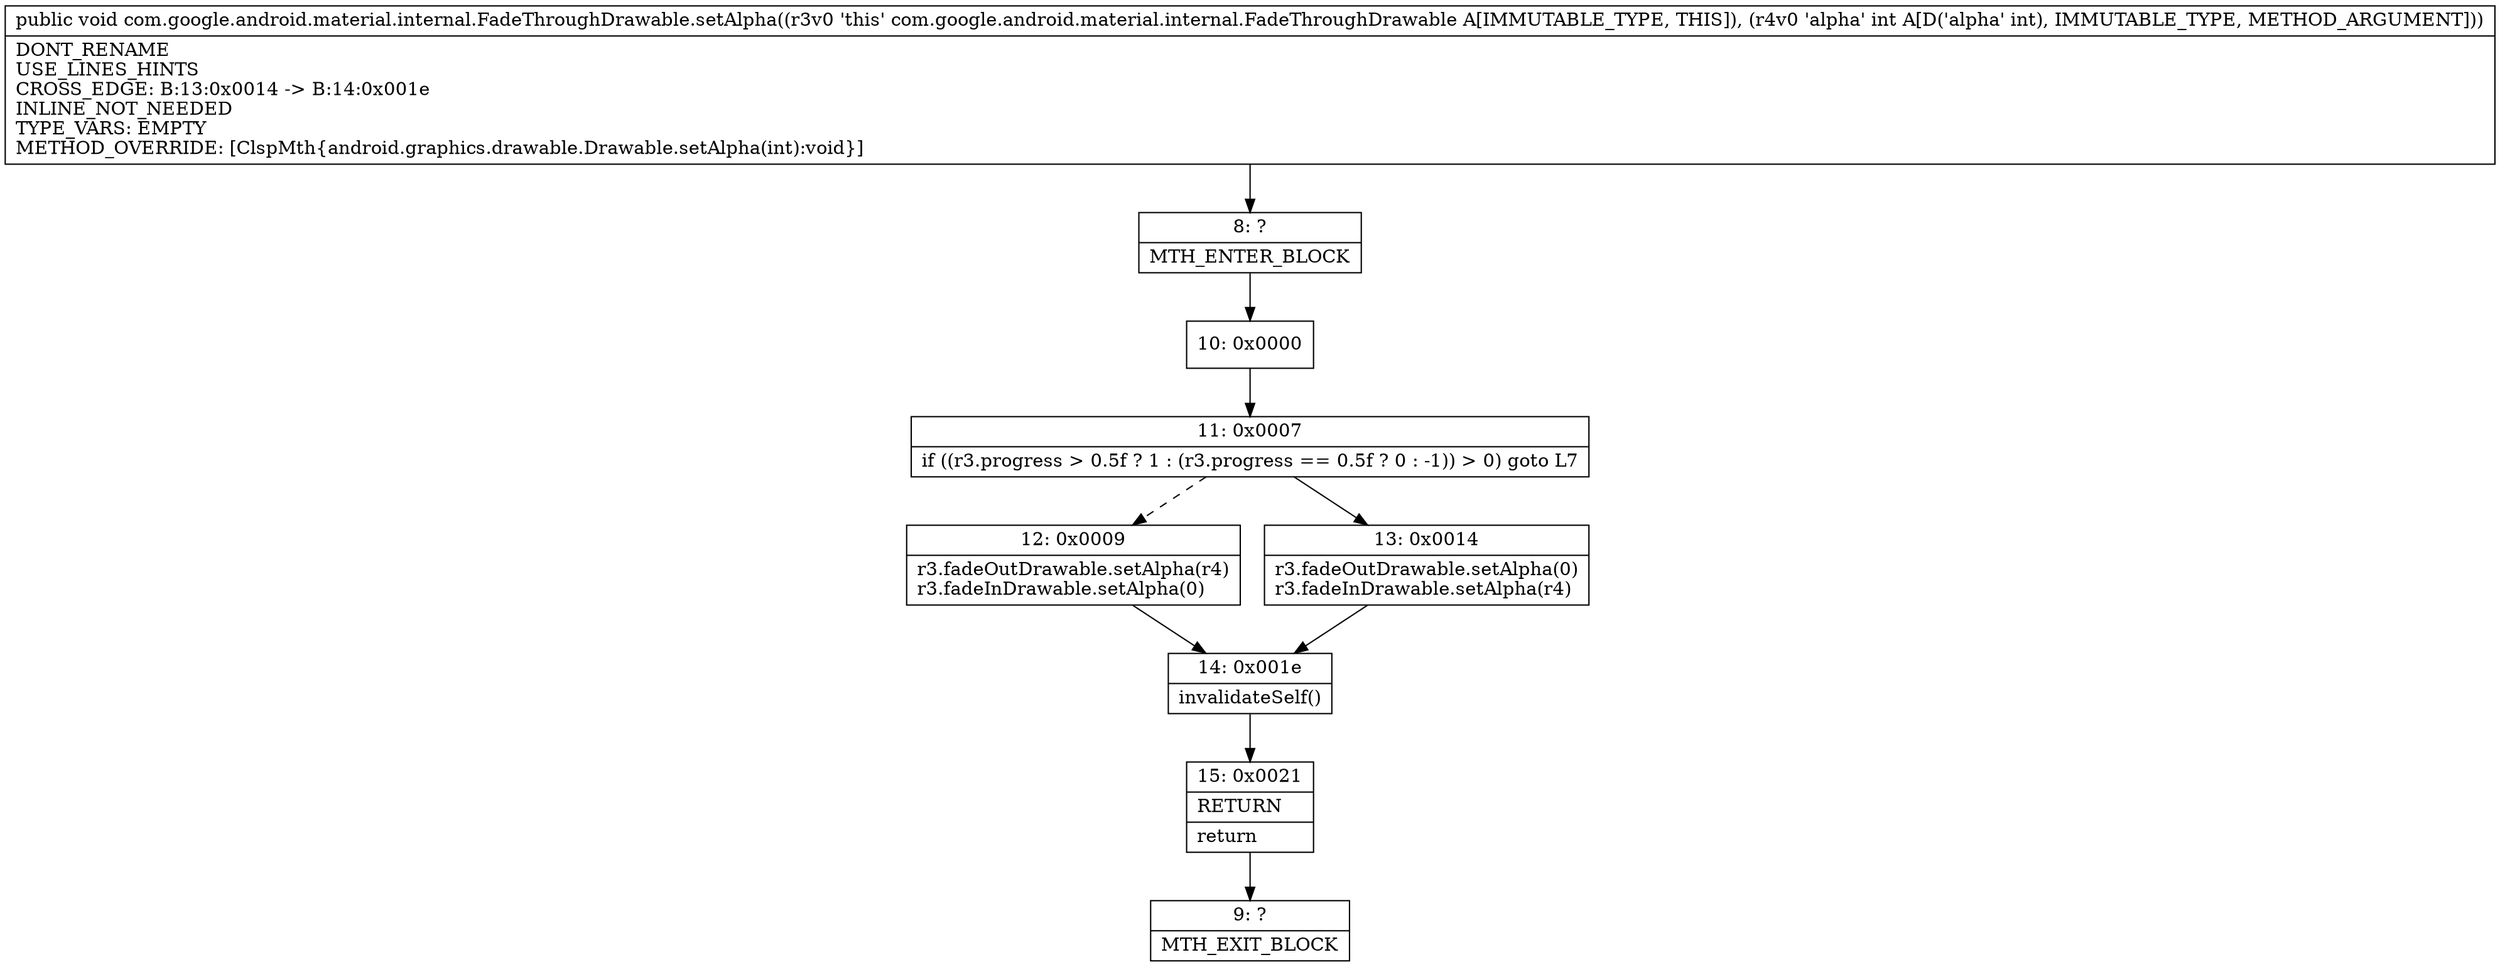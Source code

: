 digraph "CFG forcom.google.android.material.internal.FadeThroughDrawable.setAlpha(I)V" {
Node_8 [shape=record,label="{8\:\ ?|MTH_ENTER_BLOCK\l}"];
Node_10 [shape=record,label="{10\:\ 0x0000}"];
Node_11 [shape=record,label="{11\:\ 0x0007|if ((r3.progress \> 0.5f ? 1 : (r3.progress == 0.5f ? 0 : \-1)) \> 0) goto L7\l}"];
Node_12 [shape=record,label="{12\:\ 0x0009|r3.fadeOutDrawable.setAlpha(r4)\lr3.fadeInDrawable.setAlpha(0)\l}"];
Node_14 [shape=record,label="{14\:\ 0x001e|invalidateSelf()\l}"];
Node_15 [shape=record,label="{15\:\ 0x0021|RETURN\l|return\l}"];
Node_9 [shape=record,label="{9\:\ ?|MTH_EXIT_BLOCK\l}"];
Node_13 [shape=record,label="{13\:\ 0x0014|r3.fadeOutDrawable.setAlpha(0)\lr3.fadeInDrawable.setAlpha(r4)\l}"];
MethodNode[shape=record,label="{public void com.google.android.material.internal.FadeThroughDrawable.setAlpha((r3v0 'this' com.google.android.material.internal.FadeThroughDrawable A[IMMUTABLE_TYPE, THIS]), (r4v0 'alpha' int A[D('alpha' int), IMMUTABLE_TYPE, METHOD_ARGUMENT]))  | DONT_RENAME\lUSE_LINES_HINTS\lCROSS_EDGE: B:13:0x0014 \-\> B:14:0x001e\lINLINE_NOT_NEEDED\lTYPE_VARS: EMPTY\lMETHOD_OVERRIDE: [ClspMth\{android.graphics.drawable.Drawable.setAlpha(int):void\}]\l}"];
MethodNode -> Node_8;Node_8 -> Node_10;
Node_10 -> Node_11;
Node_11 -> Node_12[style=dashed];
Node_11 -> Node_13;
Node_12 -> Node_14;
Node_14 -> Node_15;
Node_15 -> Node_9;
Node_13 -> Node_14;
}

